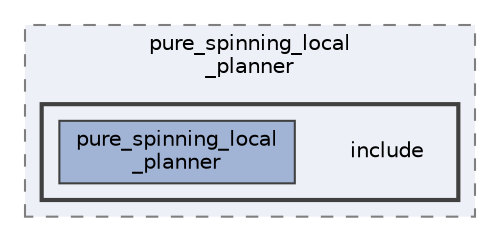 digraph "smacc2_client_library/nav2z_client/custom_planners/pure_spinning_local_planner/include"
{
 // LATEX_PDF_SIZE
  bgcolor="transparent";
  edge [fontname=Helvetica,fontsize=10,labelfontname=Helvetica,labelfontsize=10];
  node [fontname=Helvetica,fontsize=10,shape=box,height=0.2,width=0.4];
  compound=true
  subgraph clusterdir_88917e5c82a1daadf3abb0ad07b293b3 {
    graph [ bgcolor="#edf0f7", pencolor="grey50", label="pure_spinning_local\l_planner", fontname=Helvetica,fontsize=10 style="filled,dashed", URL="dir_88917e5c82a1daadf3abb0ad07b293b3.html",tooltip=""]
  subgraph clusterdir_309e0607c3882872ff48313e6b01d73a {
    graph [ bgcolor="#edf0f7", pencolor="grey25", label="", fontname=Helvetica,fontsize=10 style="filled,bold", URL="dir_309e0607c3882872ff48313e6b01d73a.html",tooltip=""]
    dir_309e0607c3882872ff48313e6b01d73a [shape=plaintext, label="include"];
  dir_6f2da63e93586c9cb2fa9e38eb3667a3 [label="pure_spinning_local\l_planner", fillcolor="#a2b4d6", color="grey25", style="filled", URL="dir_6f2da63e93586c9cb2fa9e38eb3667a3.html",tooltip=""];
  }
  }
}
